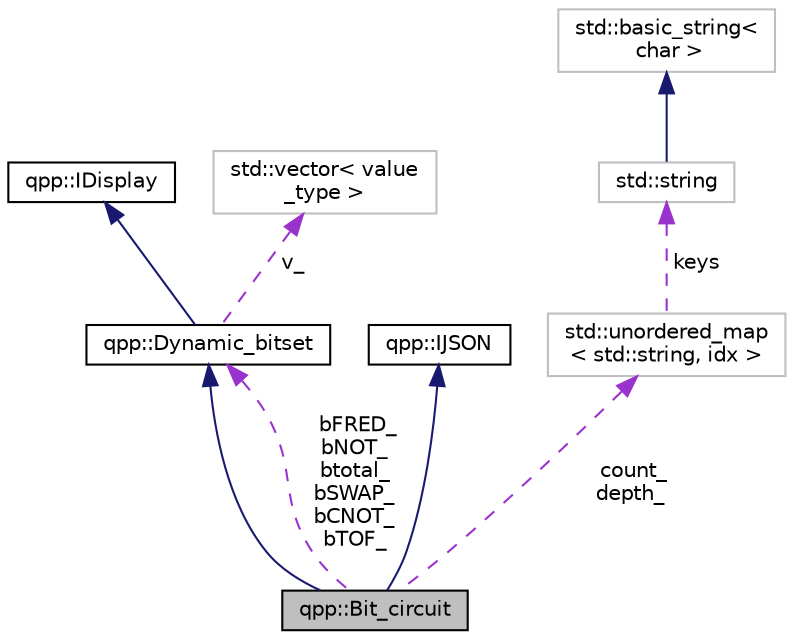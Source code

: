 digraph "qpp::Bit_circuit"
{
  edge [fontname="Helvetica",fontsize="10",labelfontname="Helvetica",labelfontsize="10"];
  node [fontname="Helvetica",fontsize="10",shape=record];
  Node4 [label="qpp::Bit_circuit",height=0.2,width=0.4,color="black", fillcolor="grey75", style="filled", fontcolor="black"];
  Node5 -> Node4 [dir="back",color="midnightblue",fontsize="10",style="solid",fontname="Helvetica"];
  Node5 [label="qpp::Dynamic_bitset",height=0.2,width=0.4,color="black", fillcolor="white", style="filled",URL="$classqpp_1_1_dynamic__bitset.html",tooltip="Dynamic bitset class, allows the specification of the number of bits at runtime. "];
  Node6 -> Node5 [dir="back",color="midnightblue",fontsize="10",style="solid",fontname="Helvetica"];
  Node6 [label="qpp::IDisplay",height=0.2,width=0.4,color="black", fillcolor="white", style="filled",URL="$classqpp_1_1_i_display.html",tooltip="Abstract class (interface) that mandates the definition of virtual std::ostream& display(std::ostream..."];
  Node7 -> Node5 [dir="back",color="darkorchid3",fontsize="10",style="dashed",label=" v_" ,fontname="Helvetica"];
  Node7 [label="std::vector\< value\l_type \>",height=0.2,width=0.4,color="grey75", fillcolor="white", style="filled"];
  Node8 -> Node4 [dir="back",color="midnightblue",fontsize="10",style="solid",fontname="Helvetica"];
  Node8 [label="qpp::IJSON",height=0.2,width=0.4,color="black", fillcolor="white", style="filled",URL="$classqpp_1_1_i_j_s_o_n.html",tooltip="Abstract class (interface) that mandates the definition of very basic JSON serialization support..."];
  Node9 -> Node4 [dir="back",color="darkorchid3",fontsize="10",style="dashed",label=" count_\ndepth_" ,fontname="Helvetica"];
  Node9 [label="std::unordered_map\l\< std::string, idx \>",height=0.2,width=0.4,color="grey75", fillcolor="white", style="filled"];
  Node10 -> Node9 [dir="back",color="darkorchid3",fontsize="10",style="dashed",label=" keys" ,fontname="Helvetica"];
  Node10 [label="std::string",height=0.2,width=0.4,color="grey75", fillcolor="white", style="filled",tooltip="STL class. "];
  Node11 -> Node10 [dir="back",color="midnightblue",fontsize="10",style="solid",fontname="Helvetica"];
  Node11 [label="std::basic_string\<\l char \>",height=0.2,width=0.4,color="grey75", fillcolor="white", style="filled",tooltip="STL class. "];
  Node5 -> Node4 [dir="back",color="darkorchid3",fontsize="10",style="dashed",label=" bFRED_\nbNOT_\nbtotal_\nbSWAP_\nbCNOT_\nbTOF_" ,fontname="Helvetica"];
}
